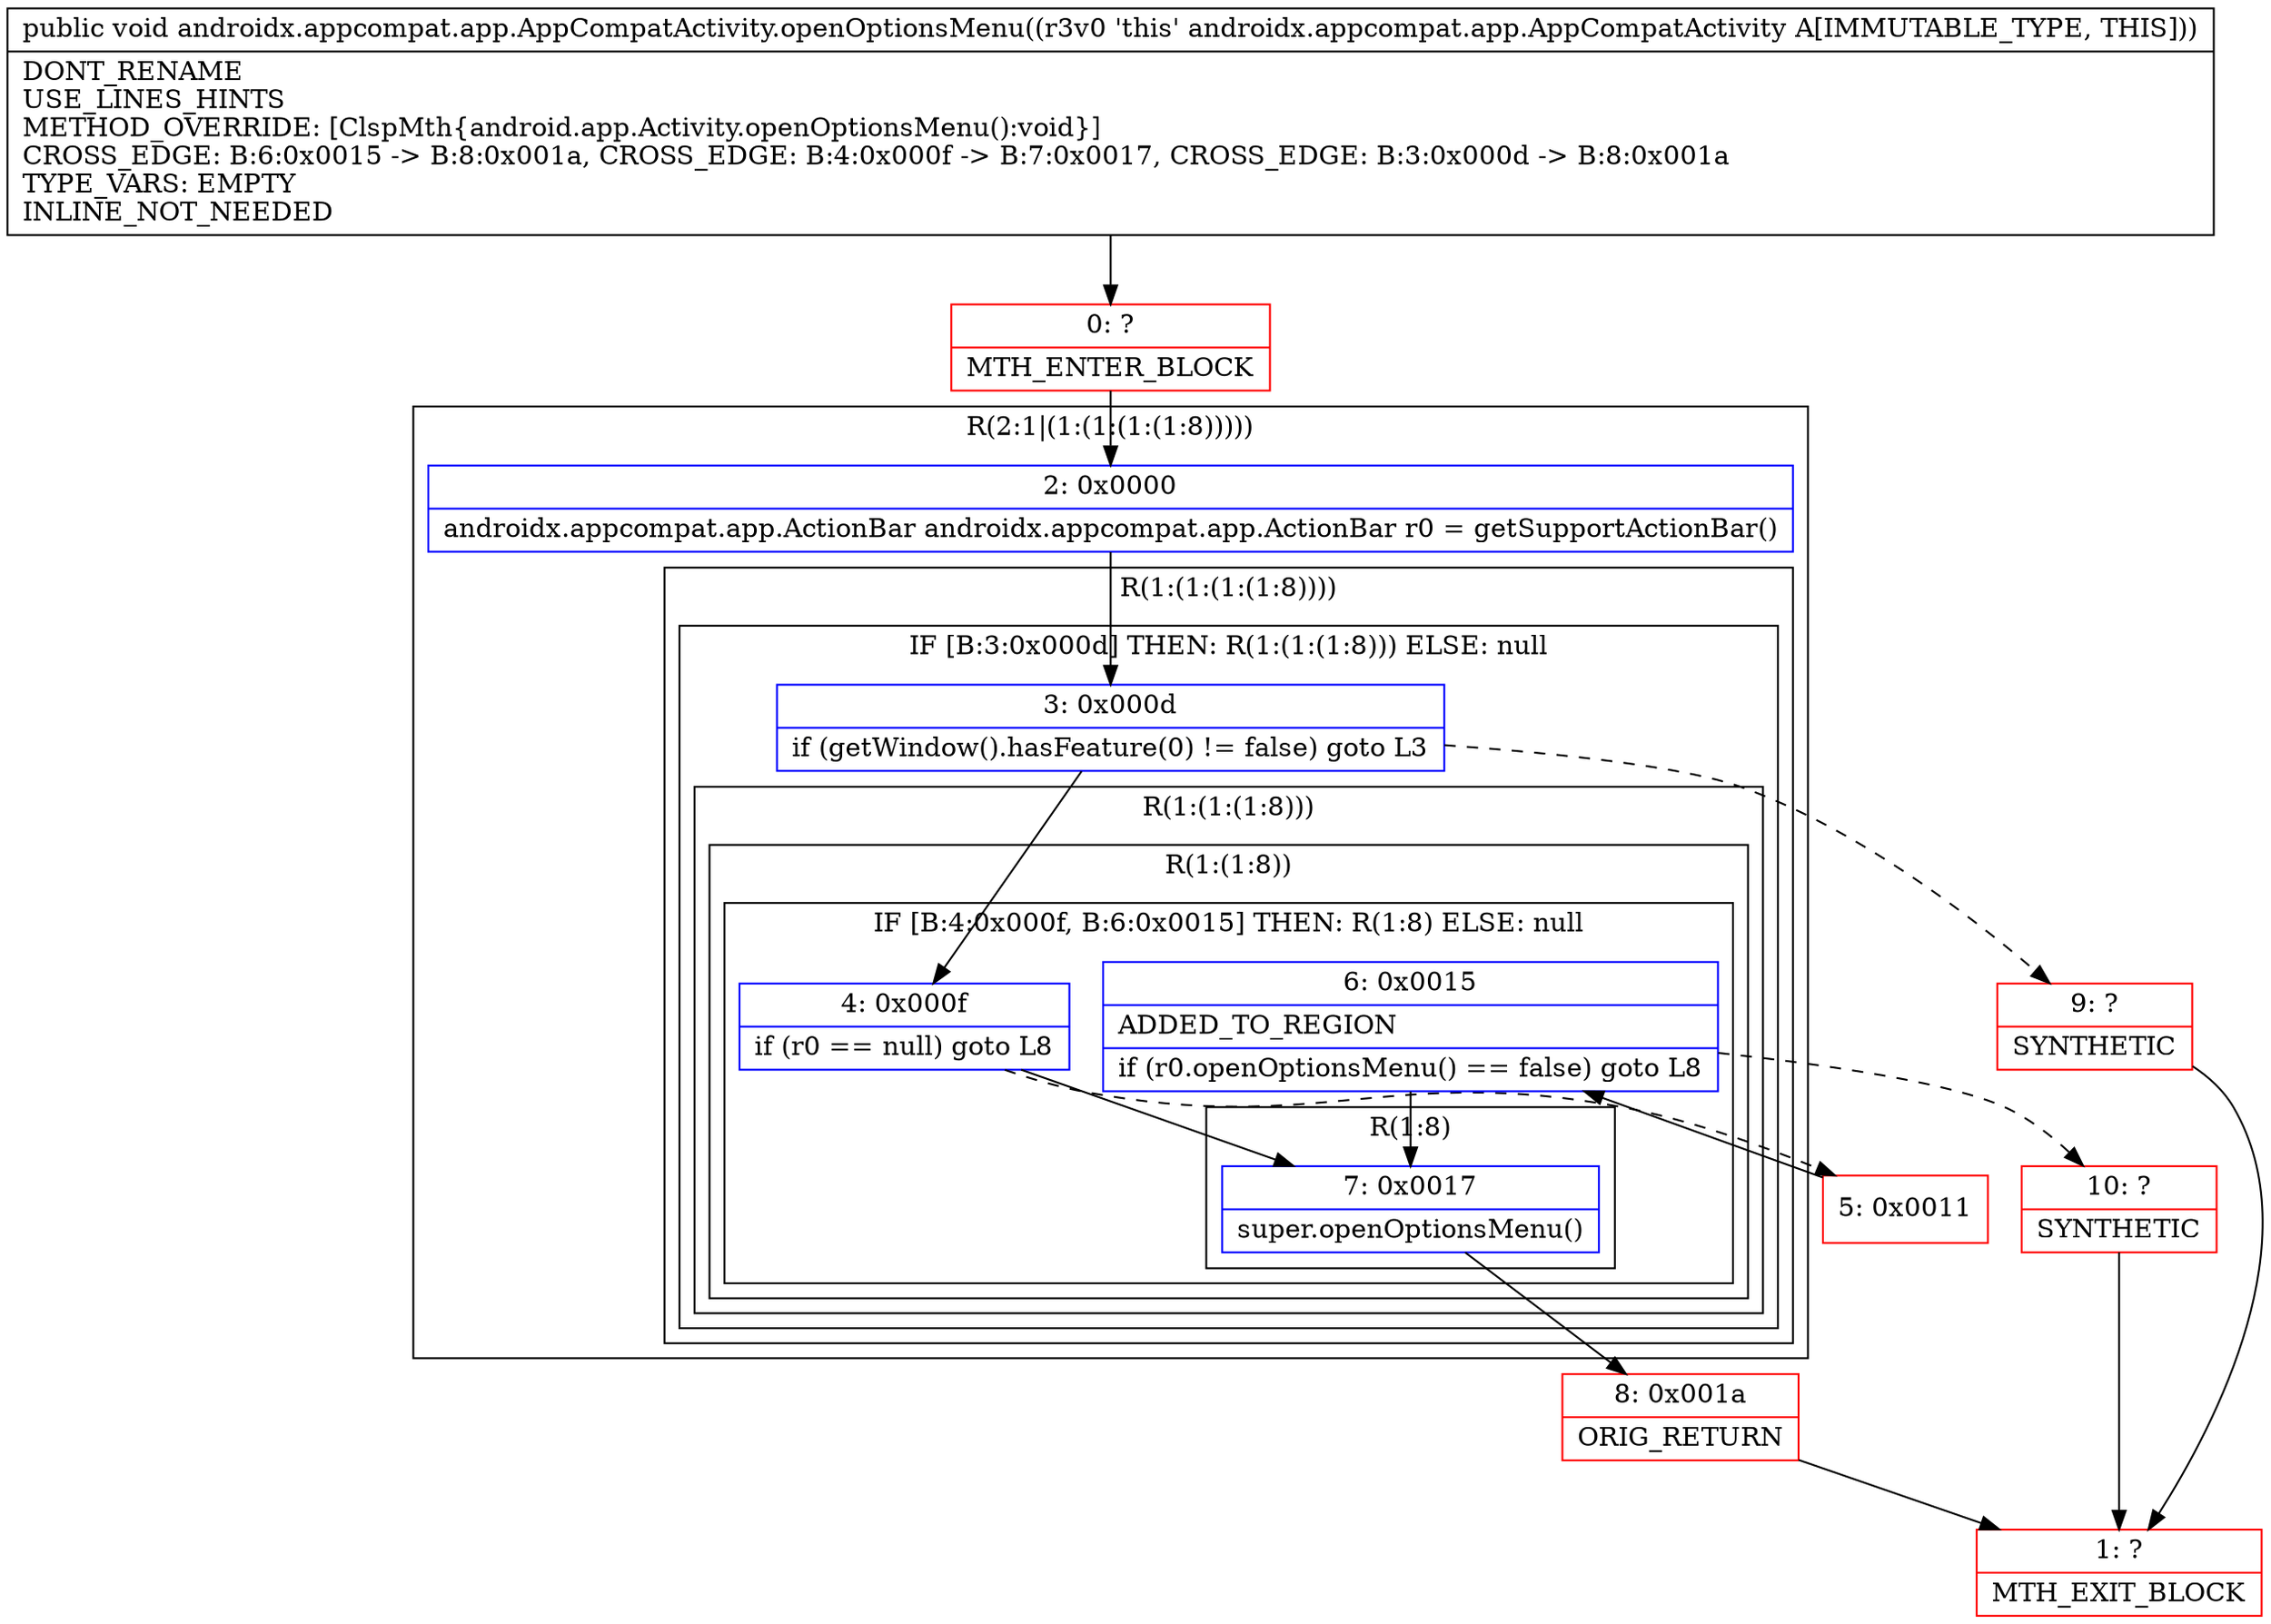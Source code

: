 digraph "CFG forandroidx.appcompat.app.AppCompatActivity.openOptionsMenu()V" {
subgraph cluster_Region_1570597558 {
label = "R(2:1|(1:(1:(1:(1:8)))))";
node [shape=record,color=blue];
Node_2 [shape=record,label="{2\:\ 0x0000|androidx.appcompat.app.ActionBar androidx.appcompat.app.ActionBar r0 = getSupportActionBar()\l}"];
subgraph cluster_Region_2107515254 {
label = "R(1:(1:(1:(1:8))))";
node [shape=record,color=blue];
subgraph cluster_IfRegion_861696518 {
label = "IF [B:3:0x000d] THEN: R(1:(1:(1:8))) ELSE: null";
node [shape=record,color=blue];
Node_3 [shape=record,label="{3\:\ 0x000d|if (getWindow().hasFeature(0) != false) goto L3\l}"];
subgraph cluster_Region_317685415 {
label = "R(1:(1:(1:8)))";
node [shape=record,color=blue];
subgraph cluster_Region_1728046243 {
label = "R(1:(1:8))";
node [shape=record,color=blue];
subgraph cluster_IfRegion_1939021093 {
label = "IF [B:4:0x000f, B:6:0x0015] THEN: R(1:8) ELSE: null";
node [shape=record,color=blue];
Node_4 [shape=record,label="{4\:\ 0x000f|if (r0 == null) goto L8\l}"];
Node_6 [shape=record,label="{6\:\ 0x0015|ADDED_TO_REGION\l|if (r0.openOptionsMenu() == false) goto L8\l}"];
subgraph cluster_Region_1793518747 {
label = "R(1:8)";
node [shape=record,color=blue];
Node_7 [shape=record,label="{7\:\ 0x0017|super.openOptionsMenu()\l}"];
}
}
}
}
}
}
}
Node_0 [shape=record,color=red,label="{0\:\ ?|MTH_ENTER_BLOCK\l}"];
Node_5 [shape=record,color=red,label="{5\:\ 0x0011}"];
Node_10 [shape=record,color=red,label="{10\:\ ?|SYNTHETIC\l}"];
Node_1 [shape=record,color=red,label="{1\:\ ?|MTH_EXIT_BLOCK\l}"];
Node_8 [shape=record,color=red,label="{8\:\ 0x001a|ORIG_RETURN\l}"];
Node_9 [shape=record,color=red,label="{9\:\ ?|SYNTHETIC\l}"];
MethodNode[shape=record,label="{public void androidx.appcompat.app.AppCompatActivity.openOptionsMenu((r3v0 'this' androidx.appcompat.app.AppCompatActivity A[IMMUTABLE_TYPE, THIS]))  | DONT_RENAME\lUSE_LINES_HINTS\lMETHOD_OVERRIDE: [ClspMth\{android.app.Activity.openOptionsMenu():void\}]\lCROSS_EDGE: B:6:0x0015 \-\> B:8:0x001a, CROSS_EDGE: B:4:0x000f \-\> B:7:0x0017, CROSS_EDGE: B:3:0x000d \-\> B:8:0x001a\lTYPE_VARS: EMPTY\lINLINE_NOT_NEEDED\l}"];
MethodNode -> Node_0;Node_2 -> Node_3;
Node_3 -> Node_4;
Node_3 -> Node_9[style=dashed];
Node_4 -> Node_5[style=dashed];
Node_4 -> Node_7;
Node_6 -> Node_7;
Node_6 -> Node_10[style=dashed];
Node_7 -> Node_8;
Node_0 -> Node_2;
Node_5 -> Node_6;
Node_10 -> Node_1;
Node_8 -> Node_1;
Node_9 -> Node_1;
}

